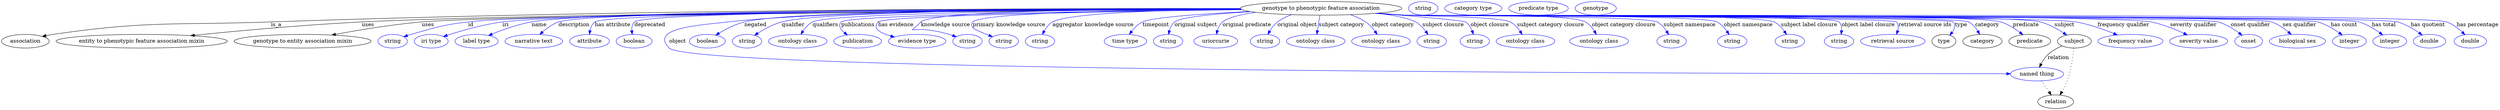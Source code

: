 digraph {
	graph [bb="0,0,6543.4,283"];
	node [label="\N"];
	"genotype to phenotypic feature association"	[height=0.5,
		label="genotype to phenotypic feature association",
		pos="3457.4,265",
		width=5.8675];
	association	[height=0.5,
		pos="62.394,178",
		width=1.7332];
	"genotype to phenotypic feature association" -> association	[label=is_a,
		lp="719.39,221.5",
		pos="e,106.71,190.74 3245.8,264.55 2784.4,265.04 1652.7,262.38 705.39,229 451.35,220.05 385.94,232.68 134.39,196 128.61,195.16 122.61,\
194.08 116.66,192.87"];
	"entity to phenotypic feature association mixin"	[height=0.5,
		pos="367.39,178",
		width=6.2286];
	"genotype to phenotypic feature association" -> "entity to phenotypic feature association mixin"	[label=uses,
		lp="959.89,221.5",
		pos="e,495.32,192.79 3247.2,263.04 2727,260.36 1389.2,251.42 943.39,229 793.38,221.45 621.94,205.65 505.38,193.81"];
	"genotype to entity association mixin"	[height=0.5,
		pos="789.39,178",
		width=4.9829];
	"genotype to phenotypic feature association" -> "genotype to entity association mixin"	[label=uses,
		lp="1116.9,221.5",
		pos="e,865.38,194.37 3247.8,262.62 2710.3,258.84 1310.5,247.35 1100.4,229 1023.9,222.32 937.73,207.92 875.54,196.28"];
	id	[color=blue,
		height=0.5,
		label=string,
		pos="1025.4,178",
		width=1.0652];
	"genotype to phenotypic feature association" -> id	[color=blue,
		label=id,
		lp="1229.4,221.5",
		pos="e,1054.4,189.92 3246.8,263.13 2728.7,260.64 1419.5,252.13 1222.4,229 1155,221.1 1138.6,214.69 1073.4,196 1070.3,195.11 1067.1,194.13 \
1063.9,193.1",
		style=solid];
	iri	[color=blue,
		height=0.5,
		label="iri type",
		pos="1126.4,178",
		width=1.2277];
	"genotype to phenotypic feature association" -> iri	[color=blue,
		label=iri,
		lp="1320.4,221.5",
		pos="e,1158.5,190.42 3247,263.28 2744.1,261.17 1500.2,253.51 1312.4,229 1261.7,222.39 1205.3,205.85 1168,193.59",
		style=solid];
	name	[color=blue,
		height=0.5,
		label="label type",
		pos="1245.4,178",
		width=1.5707];
	"genotype to phenotypic feature association" -> name	[color=blue,
		label=name,
		lp="1408.4,221.5",
		pos="e,1276.4,193.1 3246.2,264.24 2755.6,264.25 1567.3,260.93 1388.4,229 1352.7,222.63 1314,208.64 1285.9,197.07",
		style=solid];
	description	[color=blue,
		height=0.5,
		label="narrative text",
		pos="1395.4,178",
		width=2.0943];
	"genotype to phenotypic feature association" -> description	[color=blue,
		label=description,
		lp="1499.9,221.5",
		pos="e,1410.7,195.69 3246.2,263.9 2749.4,263.17 1542.4,258.38 1459.4,229 1444,223.53 1429.3,212.73 1418,202.56",
		style=solid];
	"has attribute"	[color=blue,
		height=0.5,
		label=attribute,
		pos="1540.4,178",
		width=1.4443];
	"genotype to phenotypic feature association" -> "has attribute"	[color=blue,
		label="has attribute",
		lp="1601.4,221.5",
		pos="e,1540.3,196.23 3246.7,263.4 2758.2,261.59 1587.5,254.57 1554.4,229 1547.3,223.53 1543.6,214.79 1541.8,206.14",
		style=solid];
	deprecated	[color=blue,
		height=0.5,
		label=boolean,
		pos="1657.4,178",
		width=1.2999];
	"genotype to phenotypic feature association" -> deprecated	[color=blue,
		label=deprecated,
		lp="1698.9,221.5",
		pos="e,1652.3,196.16 3246.5,263.69 2777.3,262.49 1686.1,256.72 1658.4,229 1652.5,223.07 1650.9,214.48 1651.2,206.1",
		style=solid];
	object	[color=blue,
		height=0.5,
		label="named thing",
		pos="5334.4,91",
		width=1.9318];
	"genotype to phenotypic feature association" -> object	[color=blue,
		label=object,
		lp="1771.4,178",
		pos="e,5264.9,91.98 3246.2,264.17 2883.5,263.64 2156.8,258.73 1903.4,229 1828.9,220.26 1696.9,213.53 1749.4,160 1812.9,95.272 4732.5,\
92.041 5254.8,91.981",
		style=solid];
	negated	[color=blue,
		height=0.5,
		label=boolean,
		pos="1849.4,178",
		width=1.2999];
	"genotype to phenotypic feature association" -> negated	[color=blue,
		label=negated,
		lp="1974.4,221.5",
		pos="e,1871.1,194.01 3245.9,264.42 2859.5,264.39 2067.7,260.43 1945.4,229 1922.1,223.02 1898.2,210.56 1880,199.58",
		style=solid];
	qualifier	[color=blue,
		height=0.5,
		label=string,
		pos="1952.4,178",
		width=1.0652];
	"genotype to phenotypic feature association" -> qualifier	[color=blue,
		label=qualifier,
		lp="2073.4,221.5",
		pos="e,1972.1,193.52 3246,264.28 2879.9,263.95 2156,259.38 2043.4,229 2020.9,222.92 1997.9,210.21 1980.6,199.12",
		style=solid];
	qualifiers	[color=blue,
		height=0.5,
		label="ontology class",
		pos="2085.4,178",
		width=2.1304];
	"genotype to phenotypic feature association" -> qualifiers	[color=blue,
		label=qualifiers,
		lp="2157.9,221.5",
		pos="e,2093.7,196.22 3247.1,263.16 2884,261.05 2173.5,253.77 2124.4,229 2114,223.74 2105.5,214.25 2099.1,204.94",
		style=solid];
	publications	[color=blue,
		height=0.5,
		label=publication,
		pos="2242.4,178",
		width=1.7332];
	"genotype to phenotypic feature association" -> publications	[color=blue,
		label=publications,
		lp="2243.4,221.5",
		pos="e,2215.8,194.3 3249.1,261.88 2896.3,257.79 2217.4,247.53 2199.4,229 2190.7,220.02 2197.3,209.58 2207.7,200.57",
		style=solid];
	"has evidence"	[color=blue,
		height=0.5,
		label="evidence type",
		pos="2398.4,178",
		width=2.0943];
	"genotype to phenotypic feature association" -> "has evidence"	[color=blue,
		label="has evidence",
		lp="2342.9,221.5",
		pos="e,2339.1,189.15 3250.4,261.39 2921.1,256.73 2312.8,245.86 2296.4,229 2279.8,211.91 2301.6,199.81 2329.2,191.81",
		style=solid];
	"knowledge source"	[color=blue,
		height=0.5,
		label=string,
		pos="2530.4,178",
		width=1.0652];
	"genotype to phenotypic feature association" -> "knowledge source"	[color=blue,
		label="knowledge source",
		lp="2472.9,221.5",
		pos="e,2501.4,189.82 3246.2,264.38 2948.2,263.85 2437,258.59 2408.4,229 2367.1,186.32 2377.9,227.11 2482.4,196 2485.5,195.08 2488.7,194.07 \
2491.9,193.03",
		style=solid];
	"primary knowledge source"	[color=blue,
		height=0.5,
		label=string,
		pos="2625.4,178",
		width=1.0652];
	"genotype to phenotypic feature association" -> "primary knowledge source"	[color=blue,
		label="primary knowledge source",
		lp="2639.4,221.5",
		pos="e,2596,189.9 3247.1,263.21 2985.1,261.16 2568.4,253.97 2544.4,229 2539.8,224.2 2540.7,219.57 2544.4,214 2547.1,209.93 2567.1,201.26 \
2586.5,193.57",
		style=solid];
	"aggregator knowledge source"	[color=blue,
		height=0.5,
		label=string,
		pos="2720.4,178",
		width=1.0652];
	"genotype to phenotypic feature association" -> "aggregator knowledge source"	[color=blue,
		label="aggregator knowledge source",
		lp="2859.9,221.5",
		pos="e,2726.8,196.05 3247.2,263.09 3055.3,260.72 2795.5,253.03 2753.4,229 2743.9,223.59 2736.7,214.2 2731.4,205.02",
		style=solid];
	timepoint	[color=blue,
		height=0.5,
		label="time type",
		pos="2944.4,178",
		width=1.5346];
	"genotype to phenotypic feature association" -> timepoint	[color=blue,
		label=timepoint,
		lp="3024.4,221.5",
		pos="e,2954.7,196.06 3270.4,256.62 3151.3,250.77 3014.9,241.51 2989.4,229 2978,223.43 2968.2,213.62 2960.7,204.17",
		style=solid];
	"original subject"	[color=blue,
		height=0.5,
		label=string,
		pos="3056.4,178",
		width=1.0652];
	"genotype to phenotypic feature association" -> "original subject"	[color=blue,
		label="original subject",
		lp="3129.4,221.5",
		pos="e,3057.6,196.09 3273.2,256.15 3182.9,250.69 3089.9,242.02 3073.4,229 3066.2,223.37 3062.1,214.6 3059.7,205.97",
		style=solid];
	"original predicate"	[color=blue,
		height=0.5,
		label=uriorcurie,
		pos="3181.4,178",
		width=1.5887];
	"genotype to phenotypic feature association" -> "original predicate"	[color=blue,
		label="original predicate",
		lp="3262.9,221.5",
		pos="e,3183.1,196.46 3286.8,254.32 3248.4,249.14 3214.5,241.19 3199.4,229 3192.4,223.33 3188.1,214.7 3185.5,206.2",
		style=solid];
	"original object"	[color=blue,
		height=0.5,
		label=string,
		pos="3310.4,178",
		width=1.0652];
	"genotype to phenotypic feature association" -> "original object"	[color=blue,
		label="original object",
		lp="3394.9,221.5",
		pos="e,3317.9,196.07 3380,248.2 3367,243.39 3354.2,237.13 3343.4,229 3335,222.71 3328.1,213.6 3322.8,204.89",
		style=solid];
	"subject category"	[color=blue,
		height=0.5,
		label="ontology class",
		pos="3443.4,178",
		width=2.1304];
	"genotype to phenotypic feature association" -> "subject category"	[color=blue,
		label="subject category",
		lp="3510.9,221.5",
		pos="e,3446.2,196.18 3454.6,246.8 3452.6,235.16 3450.1,219.55 3447.9,206.24",
		style=solid];
	"object category"	[color=blue,
		height=0.5,
		label="ontology class",
		pos="3614.4,178",
		width=2.1304];
	"genotype to phenotypic feature association" -> "object category"	[color=blue,
		label="object category",
		lp="3645.9,221.5",
		pos="e,3604.5,196.09 3534.7,248.14 3548.6,243.31 3562.4,237.06 3574.4,229 3583.9,222.59 3592.2,213.24 3598.8,204.35",
		style=solid];
	"subject closure"	[color=blue,
		height=0.5,
		label=string,
		pos="3747.4,178",
		width=1.0652];
	"genotype to phenotypic feature association" -> "subject closure"	[color=blue,
		label="subject closure",
		lp="3777.9,221.5",
		pos="e,3737.9,195.75 3604.5,252.06 3647.1,246.69 3687,239.2 3705.4,229 3716,223.11 3725.1,213.39 3732.1,204.07",
		style=solid];
	"object closure"	[color=blue,
		height=0.5,
		label=string,
		pos="3860.4,178",
		width=1.0652];
	"genotype to phenotypic feature association" -> "object closure"	[color=blue,
		label="object closure",
		lp="3899.4,221.5",
		pos="e,3856.8,196.24 3604.4,252.07 3708.9,243.34 3831.4,232.44 3836.4,229 3844.3,223.49 3849.7,214.62 3853.4,205.88",
		style=solid];
	"subject category closure"	[color=blue,
		height=0.5,
		label="ontology class",
		pos="3993.4,178",
		width=2.1304];
	"genotype to phenotypic feature association" -> "subject category closure"	[color=blue,
		label="subject category closure",
		lp="4058.9,221.5",
		pos="e,3984.7,196.06 3606.9,252.27 3630.8,250.46 3655.3,248.65 3678.4,247 3708.9,244.83 3926.2,243.16 3953.4,229 3963.9,223.55 3972.5,\
214.03 3979.1,204.75",
		style=solid];
	"object category closure"	[color=blue,
		height=0.5,
		label="ontology class",
		pos="4186.4,178",
		width=2.1304];
	"genotype to phenotypic feature association" -> "object category closure"	[color=blue,
		label="object category closure",
		lp="4250.9,221.5",
		pos="e,4179,196.13 3603.3,251.98 3628.3,250.14 3654.1,248.4 3678.4,247 3730.8,243.99 4104.1,253.81 4150.4,229 4160.4,223.63 4168.3,214.13 \
4174.1,204.84",
		style=solid];
	"subject namespace"	[color=blue,
		height=0.5,
		label=string,
		pos="4376.4,178",
		width=1.0652];
	"genotype to phenotypic feature association" -> "subject namespace"	[color=blue,
		label="subject namespace",
		lp="4423.4,221.5",
		pos="e,4368.7,195.71 3601.8,251.86 3627.3,250.01 3653.6,248.29 3678.4,247 3715,245.09 4305.8,245.75 4338.4,229 4348.8,223.64 4357.2,213.96 \
4363.4,204.52",
		style=solid];
	"object namespace"	[color=blue,
		height=0.5,
		label=string,
		pos="4535.4,178",
		width=1.0652];
	"genotype to phenotypic feature association" -> "object namespace"	[color=blue,
		label="object namespace",
		lp="4577.4,221.5",
		pos="e,4527.1,195.75 3601.2,251.79 3626.9,249.94 3653.4,248.24 3678.4,247 3723.7,244.76 4454.7,249.12 4495.4,229 4506.2,223.64 4515.1,\
213.82 4521.7,204.29",
		style=solid];
	"subject label closure"	[color=blue,
		height=0.5,
		label=string,
		pos="4686.4,178",
		width=1.0652];
	"genotype to phenotypic feature association" -> "subject label closure"	[color=blue,
		label="subject label closure",
		lp="4737.4,221.5",
		pos="e,4677.8,195.78 3600.6,251.77 3626.5,249.9 3653.2,248.2 3678.4,247 3732.1,244.44 4597,252.43 4645.4,229 4656.4,223.68 4665.4,213.86 \
4672.2,204.32",
		style=solid];
	"object label closure"	[color=blue,
		height=0.5,
		label=string,
		pos="4815.4,178",
		width=1.0652];
	"genotype to phenotypic feature association" -> "object label closure"	[color=blue,
		label="object label closure",
		lp="4891.9,221.5",
		pos="e,4820.9,196.11 3600.3,251.73 3626.3,249.86 3653.1,248.17 3678.4,247 3709.9,245.54 4793.2,251.51 4815.4,229 4821.3,223.02 4822.7,\
214.42 4822.2,206.04",
		style=solid];
	"retrieval source ids"	[color=blue,
		height=0.5,
		label="retrieval source",
		pos="4956.4,178",
		width=2.347];
	"genotype to phenotypic feature association" -> "retrieval source ids"	[color=blue,
		label="retrieval source ids",
		lp="5040.9,221.5",
		pos="e,4966,196.03 3600,251.71 3626,249.84 3653,248.15 3678.4,247 3696.3,246.19 4952.8,241.73 4965.4,229 4971.4,222.86 4971.6,214.12 \
4969.4,205.66",
		style=solid];
	type	[height=0.5,
		pos="5090.4,178",
		width=0.86659];
	"genotype to phenotypic feature association" -> type	[color=blue,
		label=type,
		lp="5135.4,221.5",
		pos="e,5105.8,193.67 3600,251.68 3626,249.81 3653,248.13 3678.4,247 3698.3,246.11 5100.4,243.19 5114.4,229 5121.9,221.37 5118.4,210.91 \
5111.9,201.54",
		style=solid];
	category	[height=0.5,
		pos="5191.4,178",
		width=1.4263];
	"genotype to phenotypic feature association" -> category	[color=blue,
		label=category,
		lp="5203.9,221.5",
		pos="e,5184.1,196.24 3599.7,251.69 3625.8,249.82 3652.9,248.13 3678.4,247 3719.4,245.18 5119,247.93 5155.4,229 5165.5,223.76 5173.4,214.28 \
5179.2,204.97",
		style=solid];
	predicate	[height=0.5,
		pos="5315.4,178",
		width=1.5165];
	"genotype to phenotypic feature association" -> predicate	[color=blue,
		label=predicate,
		lp="5305.4,221.5",
		pos="e,5297.6,195.03 3599.7,251.68 3625.8,249.81 3652.9,248.13 3678.4,247 3765,243.17 5156.5,254.36 5239.4,229 5257.7,223.42 5275.6,211.95 \
5289.5,201.41",
		style=solid];
	subject	[height=0.5,
		pos="5432.4,178",
		width=1.2277];
	"genotype to phenotypic feature association" -> subject	[color=blue,
		label=subject,
		lp="5406.4,221.5",
		pos="e,5412.5,194.09 3599.7,251.67 3625.8,249.79 3652.9,248.12 3678.4,247 3770.8,242.95 5254,252.9 5343.4,229 5365.1,223.2 5387.1,210.92 \
5403.8,199.98",
		style=solid];
	"frequency qualifier"	[color=blue,
		height=0.5,
		label="frequency value",
		pos="5579.4,178",
		width=2.3651];
	"genotype to phenotypic feature association" -> "frequency qualifier"	[color=blue,
		label="frequency qualifier",
		lp="5561.4,221.5",
		pos="e,5545,194.6 3599.7,251.65 3625.8,249.78 3652.9,248.11 3678.4,247 3776,242.75 5340.2,245.84 5436.4,229 5470.7,223 5507.8,209.83 \
5535.6,198.51",
		style=solid];
	"severity qualifier"	[color=blue,
		height=0.5,
		label="severity value",
		pos="5758.4,178",
		width=2.1123];
	"genotype to phenotypic feature association" -> "severity qualifier"	[color=blue,
		label="severity qualifier",
		lp="5744.4,221.5",
		pos="e,5728.5,194.61 3599.4,251.65 3625.6,249.78 3652.8,248.1 3678.4,247 3786.9,242.33 5526.8,250.03 5633.4,229 5663.4,223.09 5695.3,\
210.19 5719.4,198.97",
		style=solid];
	"onset qualifier"	[color=blue,
		height=0.5,
		label=onset,
		pos="5888.4,178",
		width=1.011];
	"genotype to phenotypic feature association" -> "onset qualifier"	[color=blue,
		label="onset qualifier",
		lp="5893.9,221.5",
		pos="e,5871,194.08 3599.4,251.64 3625.6,249.76 3652.8,248.09 3678.4,247 3737.5,244.48 5752.6,245.72 5809.4,229 5828.9,223.25 5848.3,211.14 \
5862.9,200.28",
		style=solid];
	"sex qualifier"	[color=blue,
		height=0.5,
		label="biological sex",
		pos="6016.4,178",
		width=2.0401];
	"genotype to phenotypic feature association" -> "sex qualifier"	[color=blue,
		label="sex qualifier",
		lp="6022.4,221.5",
		pos="e,6000.3,195.76 3599.1,251.65 3625.4,249.76 3652.7,248.09 3678.4,247 3741.4,244.33 5889.6,249.11 5949.4,229 5965.4,223.62 5980.7,\
212.83 5992.6,202.64",
		style=solid];
	"has count"	[color=blue,
		height=0.5,
		label=integer,
		pos="6152.4,178",
		width=1.2277];
	"genotype to phenotypic feature association" -> "has count"	[color=blue,
		label="has count",
		lp="6139.4,221.5",
		pos="e,6133.6,194.58 3599.1,251.64 3625.4,249.76 3652.7,248.08 3678.4,247 3744.8,244.2 6006.5,247.21 6070.4,229 6090.2,223.35 6110,211.48 \
6125.2,200.73",
		style=solid];
	"has total"	[color=blue,
		height=0.5,
		label=integer,
		pos="6258.4,178",
		width=1.2277];
	"genotype to phenotypic feature association" -> "has total"	[color=blue,
		label="has total",
		lp="6242.9,221.5",
		pos="e,6240.1,194.58 3599.1,251.63 3625.4,249.75 3652.7,248.08 3678.4,247 3747.8,244.09 6111.7,248.39 6178.4,229 6197.9,223.34 6217.2,\
211.48 6232,200.72",
		style=solid];
	"has quotient"	[color=blue,
		height=0.5,
		label=double,
		pos="6362.4,178",
		width=1.1735];
	"genotype to phenotypic feature association" -> "has quotient"	[color=blue,
		label="has quotient",
		lp="6358.4,221.5",
		pos="e,6343.4,194.34 3599.1,251.63 3625.4,249.74 3652.7,248.07 3678.4,247 3750.6,243.98 6208.8,248.4 6278.4,229 6298.9,223.27 6319.6,\
211.11 6335.2,200.22",
		style=solid];
	"has percentage"	[color=blue,
		height=0.5,
		label=double,
		pos="6469.4,178",
		width=1.1735];
	"genotype to phenotypic feature association" -> "has percentage"	[color=blue,
		label="has percentage",
		lp="6488.4,221.5",
		pos="e,6455.4,195 3599.1,251.62 3625.4,249.74 3652.7,248.07 3678.4,247 3754.1,243.84 6336,254.47 6407.4,229 6422.7,223.54 6437,212.56 \
6448,202.28",
		style=solid];
	relation	[height=0.5,
		pos="5383.4,18",
		width=1.2999];
	object -> relation	[pos="e,5371.9,35.705 5346,73.174 5352,64.509 5359.4,53.768 5366,44.141",
		style=dotted];
	association_type	[color=blue,
		height=0.5,
		label=string,
		pos="3725.4,265",
		width=1.0652];
	association_category	[color=blue,
		height=0.5,
		label="category type",
		pos="3856.4,265",
		width=2.0762];
	"genotype to phenotypic feature association_predicate"	[color=blue,
		height=0.5,
		label="predicate type",
		pos="4027.4,265",
		width=2.1665];
	subject -> object	[label=relation,
		lp="5390.4,134.5",
		pos="e,5340.8,108.97 5399.9,165.59 5387.1,159.94 5373,152.13 5362.4,142 5355.4,135.31 5349.7,126.48 5345.3,118.1"];
	subject -> relation	[pos="e,5394.6,35.828 5431,159.99 5428.9,139.02 5424,102.55 5413.4,73 5409.9,63.258 5404.8,53.189 5399.8,44.423",
		style=dotted];
	"genotype to phenotypic feature association_subject"	[color=blue,
		height=0.5,
		label=genotype,
		pos="4177.4,265",
		width=1.4985];
}
